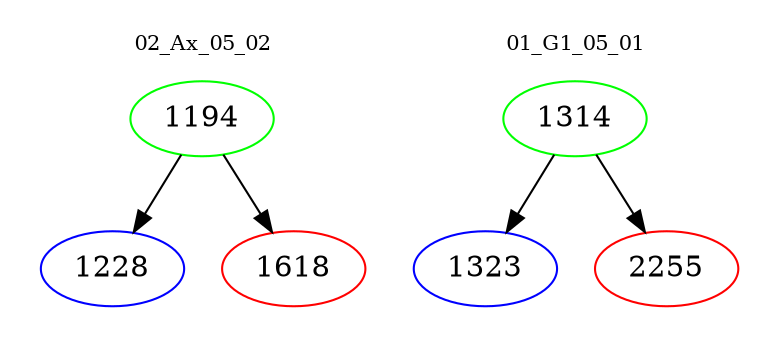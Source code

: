 digraph{
subgraph cluster_0 {
color = white
label = "02_Ax_05_02";
fontsize=10;
T0_1194 [label="1194", color="green"]
T0_1194 -> T0_1228 [color="black"]
T0_1228 [label="1228", color="blue"]
T0_1194 -> T0_1618 [color="black"]
T0_1618 [label="1618", color="red"]
}
subgraph cluster_1 {
color = white
label = "01_G1_05_01";
fontsize=10;
T1_1314 [label="1314", color="green"]
T1_1314 -> T1_1323 [color="black"]
T1_1323 [label="1323", color="blue"]
T1_1314 -> T1_2255 [color="black"]
T1_2255 [label="2255", color="red"]
}
}
